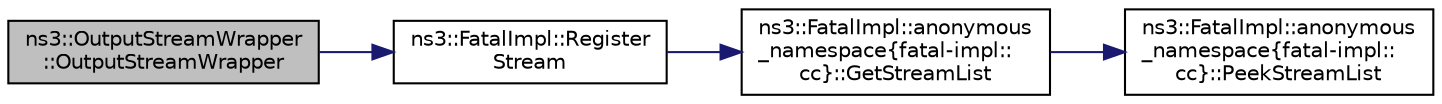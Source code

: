 digraph "ns3::OutputStreamWrapper::OutputStreamWrapper"
{
 // LATEX_PDF_SIZE
  edge [fontname="Helvetica",fontsize="10",labelfontname="Helvetica",labelfontsize="10"];
  node [fontname="Helvetica",fontsize="10",shape=record];
  rankdir="LR";
  Node1 [label="ns3::OutputStreamWrapper\l::OutputStreamWrapper",height=0.2,width=0.4,color="black", fillcolor="grey75", style="filled", fontcolor="black",tooltip="Constructor."];
  Node1 -> Node2 [color="midnightblue",fontsize="10",style="solid",fontname="Helvetica"];
  Node2 [label="ns3::FatalImpl::Register\lStream",height=0.2,width=0.4,color="black", fillcolor="white", style="filled",URL="$group__fatalimpl.html#gad552ca3d6d85b95147b8c6a2eb4d4579",tooltip="Register a stream to be flushed on abnormal exit."];
  Node2 -> Node3 [color="midnightblue",fontsize="10",style="solid",fontname="Helvetica"];
  Node3 [label="ns3::FatalImpl::anonymous\l_namespace\{fatal-impl::\lcc\}::GetStreamList",height=0.2,width=0.4,color="black", fillcolor="white", style="filled",URL="$group__fatalimpl.html#ga2814aeda1d8c854812b1e3e19eff36bd",tooltip="Get the stream list, initializing it if necessary."];
  Node3 -> Node4 [color="midnightblue",fontsize="10",style="solid",fontname="Helvetica"];
  Node4 [label="ns3::FatalImpl::anonymous\l_namespace\{fatal-impl::\lcc\}::PeekStreamList",height=0.2,width=0.4,color="black", fillcolor="white", style="filled",URL="$group__fatalimpl.html#ga18b8a98636d4a7a21d09563728fd22b8",tooltip="Static variable pointing to the list of output streams to be flushed on fatal errors."];
}
